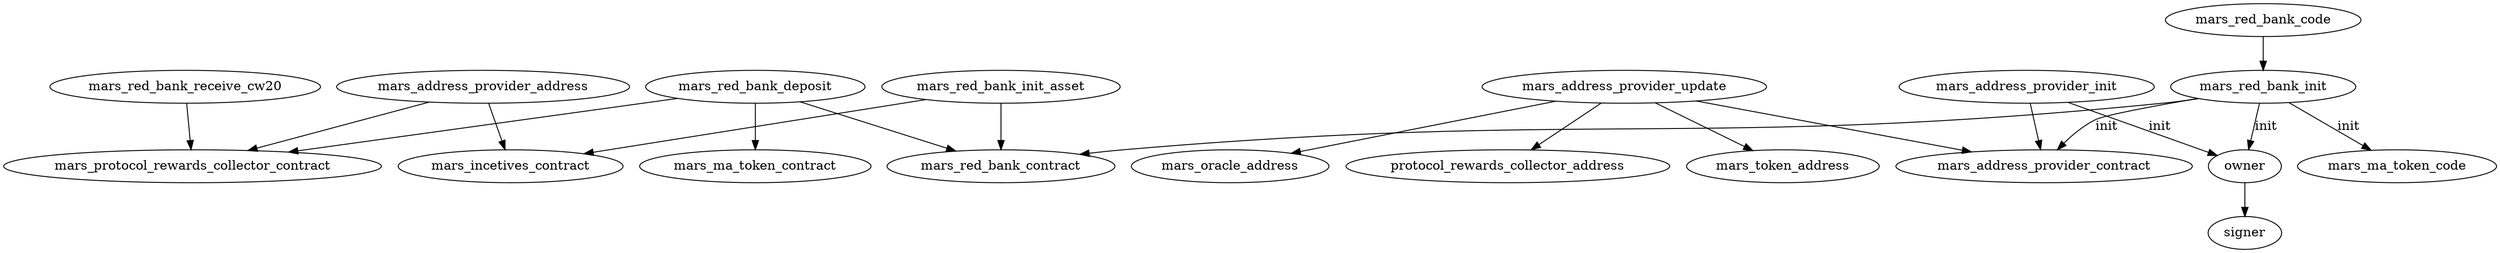 digraph mars_protocol {
  owner -> signer

  mars_red_bank_code -> mars_red_bank_init

  mars_red_bank_init -> mars_red_bank_contract
  mars_red_bank_init -> mars_address_provider_contract [label="init"]
  mars_red_bank_init -> mars_ma_token_code [label="init"]
  mars_red_bank_init -> owner [label="init"]

  mars_address_provider_init -> owner [label="init"]
  mars_address_provider_init -> mars_address_provider_contract

  mars_address_provider_update -> mars_address_provider_contract
  mars_address_provider_update -> mars_token_address
  mars_address_provider_update -> mars_oracle_address
  mars_address_provider_update -> protocol_rewards_collector_address


  mars_red_bank_deposit -> mars_red_bank_contract
  mars_red_bank_deposit -> mars_ma_token_contract
  mars_red_bank_deposit -> mars_protocol_rewards_collector_contract

  mars_address_provider_address -> mars_protocol_rewards_collector_contract
  mars_address_provider_address -> mars_incetives_contract

  mars_red_bank_init_asset -> mars_red_bank_contract
  mars_red_bank_init_asset -> mars_incetives_contract
  mars_red_bank_receive_cw20 -> mars_protocol_rewards_collector_contract
}
